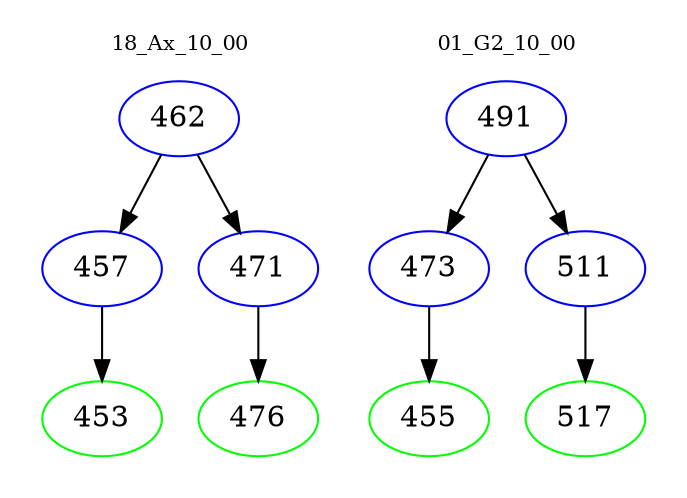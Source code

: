 digraph{
subgraph cluster_0 {
color = white
label = "18_Ax_10_00";
fontsize=10;
T0_462 [label="462", color="blue"]
T0_462 -> T0_457 [color="black"]
T0_457 [label="457", color="blue"]
T0_457 -> T0_453 [color="black"]
T0_453 [label="453", color="green"]
T0_462 -> T0_471 [color="black"]
T0_471 [label="471", color="blue"]
T0_471 -> T0_476 [color="black"]
T0_476 [label="476", color="green"]
}
subgraph cluster_1 {
color = white
label = "01_G2_10_00";
fontsize=10;
T1_491 [label="491", color="blue"]
T1_491 -> T1_473 [color="black"]
T1_473 [label="473", color="blue"]
T1_473 -> T1_455 [color="black"]
T1_455 [label="455", color="green"]
T1_491 -> T1_511 [color="black"]
T1_511 [label="511", color="blue"]
T1_511 -> T1_517 [color="black"]
T1_517 [label="517", color="green"]
}
}
